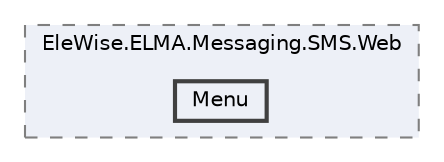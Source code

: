 digraph "Web/Modules/EleWise.ELMA.Messaging.SMS.Web/Menu"
{
 // LATEX_PDF_SIZE
  bgcolor="transparent";
  edge [fontname=Helvetica,fontsize=10,labelfontname=Helvetica,labelfontsize=10];
  node [fontname=Helvetica,fontsize=10,shape=box,height=0.2,width=0.4];
  compound=true
  subgraph clusterdir_f04b4080923155bf7082513efd77c585 {
    graph [ bgcolor="#edf0f7", pencolor="grey50", label="EleWise.ELMA.Messaging.SMS.Web", fontname=Helvetica,fontsize=10 style="filled,dashed", URL="dir_f04b4080923155bf7082513efd77c585.html",tooltip=""]
  dir_53cf9f61a8a2434d760609bc931e027b [label="Menu", fillcolor="#edf0f7", color="grey25", style="filled,bold", URL="dir_53cf9f61a8a2434d760609bc931e027b.html",tooltip=""];
  }
}
